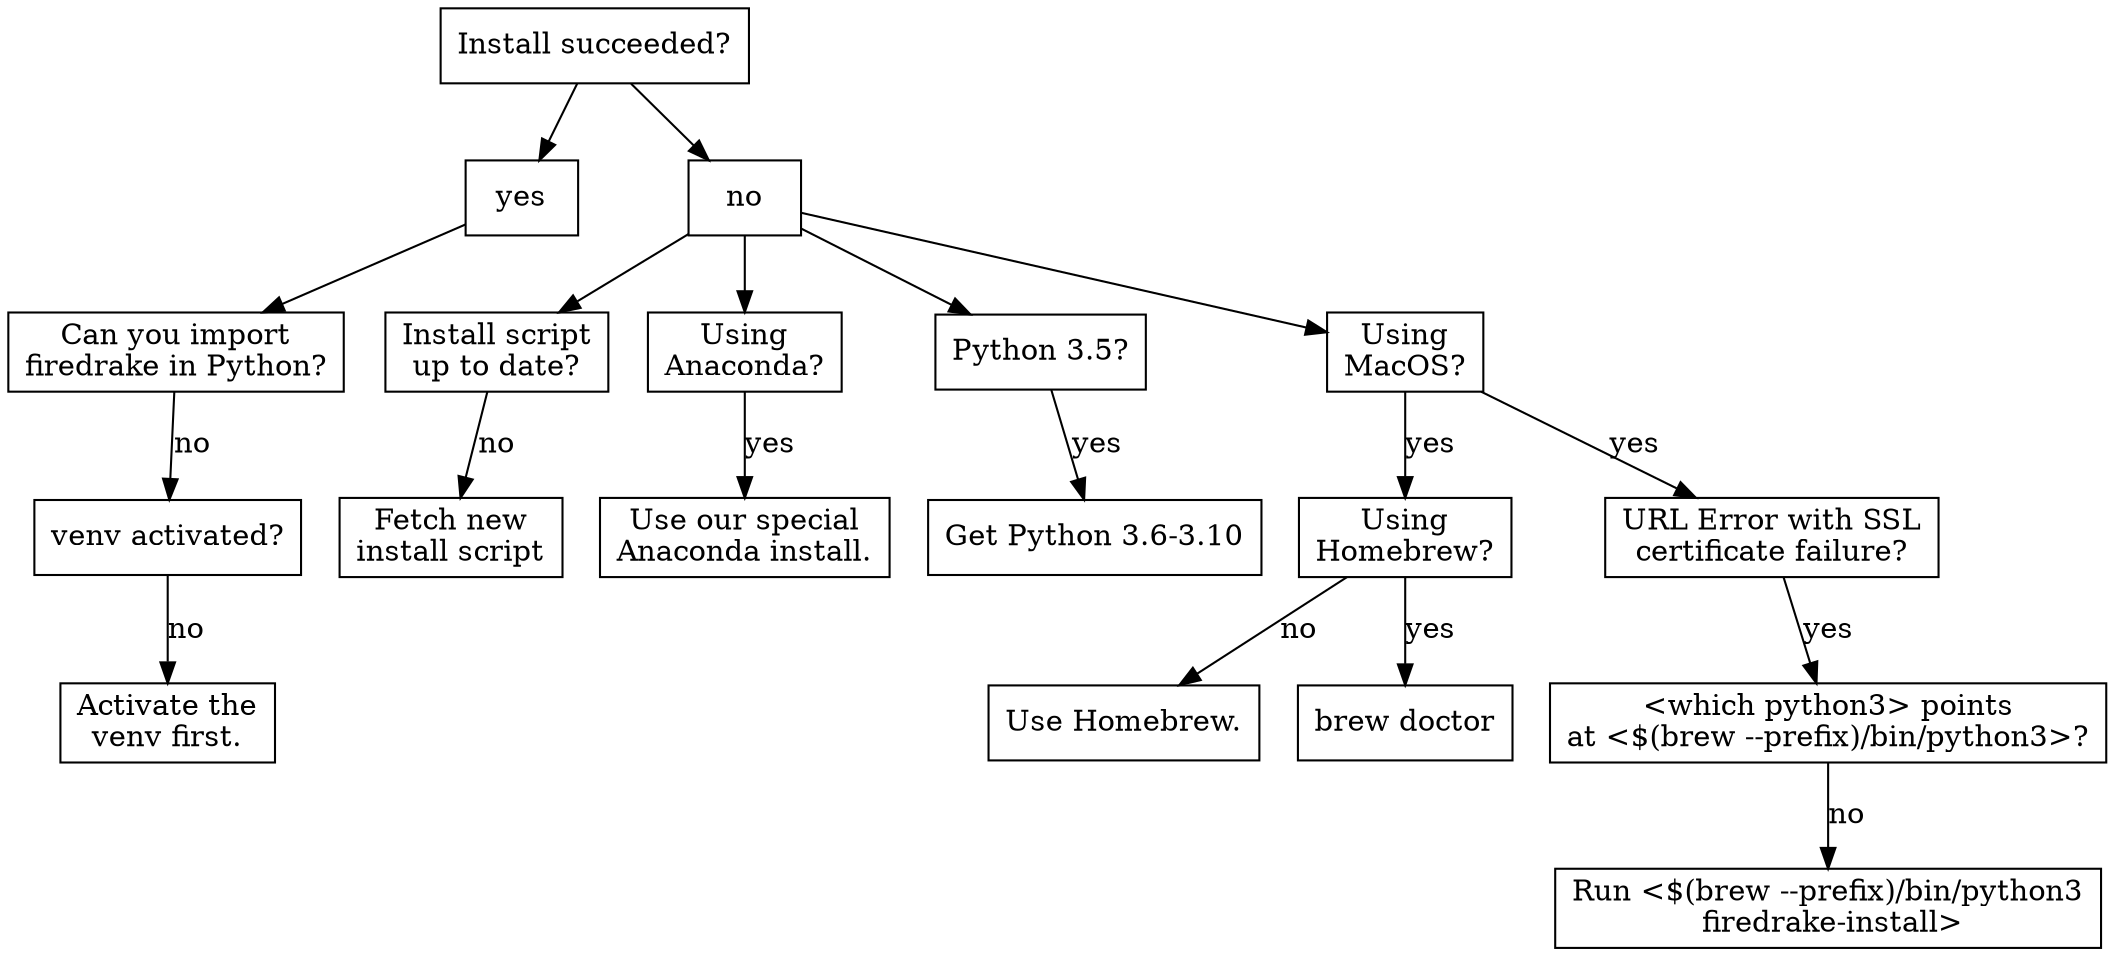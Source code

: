 digraph triage {
    node [shape=rect];

    can_install [label="Install succeeded?"];
    install_succeeded [label="yes"];
    install_failed [label="no"];
    can_import [label="Can you import\nfiredrake in Python?"];
    venv_activated [label="venv activated?"];
    install_script_up_to_date [label="Install script\nup to date?"];
    using_anaconda [label="Using\nAnaconda?"];
    python_version [label="Python 3.5?"];
    using_macos [label="Using\nMacOS?"];
    using_homebrew [label="Using\nHomebrew?"];
    url_error [label="URL Error with SSL\ncertificate failure?"];
    which_python [label="<which python3> points\nat <$(brew --prefix)/bin/python3>?"];

    activate_venv [label="Activate the\nvenv first."];
    conda_script [label="Use our special\nAnaconda install."];
    update_python [label="Get Python 3.6-3.10"];
    update_install_script [label="Fetch new\ninstall script"];
    get_homebrew [label="Use Homebrew."];
    brew_doctor [label="brew doctor"];
    explicit_path [label="Run <$(brew --prefix)/bin/python3\n firedrake-install>"];

    can_install -> install_succeeded;
    install_succeeded -> can_import;
    can_import -> venv_activated [label="no"];
    venv_activated -> activate_venv [label="no"];

    can_install -> install_failed;
    install_failed -> {install_script_up_to_date, using_anaconda, python_version, using_macos};
    install_script_up_to_date -> update_install_script [label="no"];
    python_version -> update_python [label="yes"];
    using_anaconda -> conda_script [label="yes"];
    using_macos -> using_homebrew [label="yes"];
    using_homebrew -> get_homebrew [label="no"];
    using_homebrew -> brew_doctor [label="yes"];
    using_macos -> url_error [label="yes"];
    url_error -> which_python [label="yes"];
    which_python -> explicit_path [label="no"];
}
